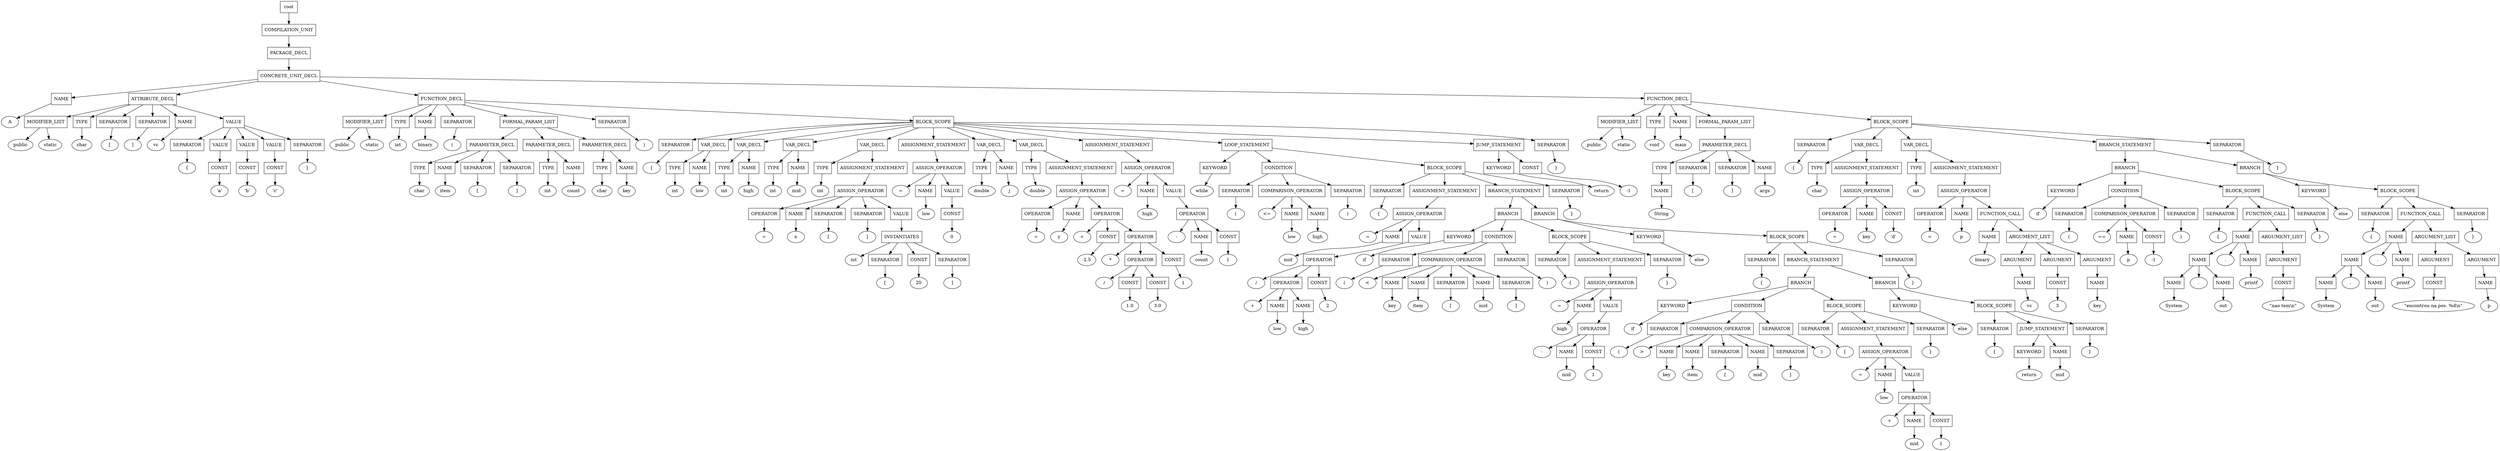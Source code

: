 digraph G {
	splines="TRUE";
	n_0 [label="root", shape="rectangle"]
	n_0 -> n_1
	n_1 [label="COMPILATION_UNIT", shape="rectangle"]
	n_1 -> n_2
	n_2 [label="PACKAGE_DECL", shape="rectangle"]
	n_2 -> n_3
	n_3 [label="CONCRETE_UNIT_DECL", shape="rectangle"]
	n_3 -> n_4
	n_4 [label="NAME", shape="rectangle"]
	n_4 -> n_8
	n_8 [label="A", shape="ellipse"]
	n_3 -> n_5
	n_5 [label="ATTRIBUTE_DECL", shape="rectangle"]
	n_5 -> n_9
	n_9 [label="MODIFIER_LIST", shape="rectangle"]
	n_9 -> n_27
	n_27 [label="public", shape="ellipse"]
	n_9 -> n_28
	n_28 [label="static", shape="ellipse"]
	n_5 -> n_10
	n_10 [label="TYPE", shape="rectangle"]
	n_10 -> n_29
	n_29 [label="char", shape="ellipse"]
	n_5 -> n_11
	n_11 [label="SEPARATOR", shape="rectangle"]
	n_11 -> n_30
	n_30 [label="[", shape="ellipse"]
	n_5 -> n_12
	n_12 [label="SEPARATOR", shape="rectangle"]
	n_12 -> n_31
	n_31 [label="]", shape="ellipse"]
	n_5 -> n_13
	n_13 [label="NAME", shape="rectangle"]
	n_13 -> n_32
	n_32 [label="vc", shape="ellipse"]
	n_5 -> n_14
	n_14 [label="VALUE", shape="rectangle"]
	n_14 -> n_33
	n_33 [label="SEPARATOR", shape="rectangle"]
	n_33 -> n_69
	n_69 [label="{", shape="ellipse"]
	n_14 -> n_34
	n_34 [label="VALUE", shape="rectangle"]
	n_34 -> n_70
	n_70 [label="CONST", shape="rectangle"]
	n_70 -> n_115
	n_115 [label="'a'", shape="ellipse"]
	n_14 -> n_35
	n_35 [label="VALUE", shape="rectangle"]
	n_35 -> n_71
	n_71 [label="CONST", shape="rectangle"]
	n_71 -> n_116
	n_116 [label="'b'", shape="ellipse"]
	n_14 -> n_36
	n_36 [label="VALUE", shape="rectangle"]
	n_36 -> n_72
	n_72 [label="CONST", shape="rectangle"]
	n_72 -> n_117
	n_117 [label="'c'", shape="ellipse"]
	n_14 -> n_37
	n_37 [label="SEPARATOR", shape="rectangle"]
	n_37 -> n_73
	n_73 [label="}", shape="ellipse"]
	n_3 -> n_6
	n_6 [label="FUNCTION_DECL", shape="rectangle"]
	n_6 -> n_15
	n_15 [label="MODIFIER_LIST", shape="rectangle"]
	n_15 -> n_38
	n_38 [label="public", shape="ellipse"]
	n_15 -> n_39
	n_39 [label="static", shape="ellipse"]
	n_6 -> n_16
	n_16 [label="TYPE", shape="rectangle"]
	n_16 -> n_40
	n_40 [label="int", shape="ellipse"]
	n_6 -> n_17
	n_17 [label="NAME", shape="rectangle"]
	n_17 -> n_41
	n_41 [label="binary", shape="ellipse"]
	n_6 -> n_18
	n_18 [label="SEPARATOR", shape="rectangle"]
	n_18 -> n_42
	n_42 [label="(", shape="ellipse"]
	n_6 -> n_19
	n_19 [label="FORMAL_PARAM_LIST", shape="rectangle"]
	n_19 -> n_43
	n_43 [label="PARAMETER_DECL", shape="rectangle"]
	n_43 -> n_74
	n_74 [label="TYPE", shape="rectangle"]
	n_74 -> n_118
	n_118 [label="char", shape="ellipse"]
	n_43 -> n_75
	n_75 [label="NAME", shape="rectangle"]
	n_75 -> n_119
	n_119 [label="item", shape="ellipse"]
	n_43 -> n_76
	n_76 [label="SEPARATOR", shape="rectangle"]
	n_76 -> n_120
	n_120 [label="[", shape="ellipse"]
	n_43 -> n_77
	n_77 [label="SEPARATOR", shape="rectangle"]
	n_77 -> n_121
	n_121 [label="]", shape="ellipse"]
	n_19 -> n_44
	n_44 [label="PARAMETER_DECL", shape="rectangle"]
	n_44 -> n_78
	n_78 [label="TYPE", shape="rectangle"]
	n_78 -> n_122
	n_122 [label="int", shape="ellipse"]
	n_44 -> n_79
	n_79 [label="NAME", shape="rectangle"]
	n_79 -> n_123
	n_123 [label="count", shape="ellipse"]
	n_19 -> n_45
	n_45 [label="PARAMETER_DECL", shape="rectangle"]
	n_45 -> n_80
	n_80 [label="TYPE", shape="rectangle"]
	n_80 -> n_124
	n_124 [label="char", shape="ellipse"]
	n_45 -> n_81
	n_81 [label="NAME", shape="rectangle"]
	n_81 -> n_125
	n_125 [label="key", shape="ellipse"]
	n_6 -> n_20
	n_20 [label="SEPARATOR", shape="rectangle"]
	n_20 -> n_46
	n_46 [label=")", shape="ellipse"]
	n_6 -> n_21
	n_21 [label="BLOCK_SCOPE", shape="rectangle"]
	n_21 -> n_47
	n_47 [label="SEPARATOR", shape="rectangle"]
	n_47 -> n_82
	n_82 [label="{", shape="ellipse"]
	n_21 -> n_48
	n_48 [label="VAR_DECL", shape="rectangle"]
	n_48 -> n_83
	n_83 [label="TYPE", shape="rectangle"]
	n_83 -> n_126
	n_126 [label="int", shape="ellipse"]
	n_48 -> n_84
	n_84 [label="NAME", shape="rectangle"]
	n_84 -> n_127
	n_127 [label="low", shape="ellipse"]
	n_21 -> n_49
	n_49 [label="VAR_DECL", shape="rectangle"]
	n_49 -> n_85
	n_85 [label="TYPE", shape="rectangle"]
	n_85 -> n_128
	n_128 [label="int", shape="ellipse"]
	n_49 -> n_86
	n_86 [label="NAME", shape="rectangle"]
	n_86 -> n_129
	n_129 [label="high", shape="ellipse"]
	n_21 -> n_50
	n_50 [label="VAR_DECL", shape="rectangle"]
	n_50 -> n_87
	n_87 [label="TYPE", shape="rectangle"]
	n_87 -> n_130
	n_130 [label="int", shape="ellipse"]
	n_50 -> n_88
	n_88 [label="NAME", shape="rectangle"]
	n_88 -> n_131
	n_131 [label="mid", shape="ellipse"]
	n_21 -> n_51
	n_51 [label="VAR_DECL", shape="rectangle"]
	n_51 -> n_89
	n_89 [label="TYPE", shape="rectangle"]
	n_89 -> n_132
	n_132 [label="int", shape="ellipse"]
	n_51 -> n_90
	n_90 [label="ASSIGNMENT_STATEMENT", shape="rectangle"]
	n_90 -> n_133
	n_133 [label="ASSIGN_OPERATOR", shape="rectangle"]
	n_133 -> n_167
	n_167 [label="OPERATOR", shape="rectangle"]
	n_167 -> n_207
	n_207 [label="=", shape="ellipse"]
	n_133 -> n_168
	n_168 [label="NAME", shape="rectangle"]
	n_168 -> n_208
	n_208 [label="x", shape="ellipse"]
	n_133 -> n_169
	n_169 [label="SEPARATOR", shape="rectangle"]
	n_169 -> n_209
	n_209 [label="[", shape="ellipse"]
	n_133 -> n_170
	n_170 [label="SEPARATOR", shape="rectangle"]
	n_170 -> n_210
	n_210 [label="]", shape="ellipse"]
	n_133 -> n_171
	n_171 [label="VALUE", shape="rectangle"]
	n_171 -> n_211
	n_211 [label="INSTANTIATES", shape="rectangle"]
	n_211 -> n_251
	n_251 [label="int", shape="ellipse"]
	n_211 -> n_252
	n_252 [label="SEPARATOR", shape="rectangle"]
	n_252 -> n_289
	n_289 [label="[", shape="ellipse"]
	n_211 -> n_253
	n_253 [label="CONST", shape="rectangle"]
	n_253 -> n_290
	n_290 [label="20", shape="ellipse"]
	n_211 -> n_254
	n_254 [label="SEPARATOR", shape="rectangle"]
	n_254 -> n_291
	n_291 [label="]", shape="ellipse"]
	n_21 -> n_52
	n_52 [label="ASSIGNMENT_STATEMENT", shape="rectangle"]
	n_52 -> n_91
	n_91 [label="ASSIGN_OPERATOR", shape="rectangle"]
	n_91 -> n_134
	n_134 [label="=", shape="ellipse"]
	n_91 -> n_135
	n_135 [label="NAME", shape="rectangle"]
	n_135 -> n_172
	n_172 [label="low", shape="ellipse"]
	n_91 -> n_136
	n_136 [label="VALUE", shape="rectangle"]
	n_136 -> n_173
	n_173 [label="CONST", shape="rectangle"]
	n_173 -> n_212
	n_212 [label="0", shape="ellipse"]
	n_21 -> n_53
	n_53 [label="VAR_DECL", shape="rectangle"]
	n_53 -> n_92
	n_92 [label="TYPE", shape="rectangle"]
	n_92 -> n_137
	n_137 [label="double", shape="ellipse"]
	n_53 -> n_93
	n_93 [label="NAME", shape="rectangle"]
	n_93 -> n_138
	n_138 [label="j", shape="ellipse"]
	n_21 -> n_54
	n_54 [label="VAR_DECL", shape="rectangle"]
	n_54 -> n_94
	n_94 [label="TYPE", shape="rectangle"]
	n_94 -> n_139
	n_139 [label="double", shape="ellipse"]
	n_54 -> n_95
	n_95 [label="ASSIGNMENT_STATEMENT", shape="rectangle"]
	n_95 -> n_140
	n_140 [label="ASSIGN_OPERATOR", shape="rectangle"]
	n_140 -> n_174
	n_174 [label="OPERATOR", shape="rectangle"]
	n_174 -> n_213
	n_213 [label="=", shape="ellipse"]
	n_140 -> n_175
	n_175 [label="NAME", shape="rectangle"]
	n_175 -> n_214
	n_214 [label="y", shape="ellipse"]
	n_140 -> n_176
	n_176 [label="OPERATOR", shape="rectangle"]
	n_176 -> n_215
	n_215 [label="+", shape="ellipse"]
	n_176 -> n_216
	n_216 [label="CONST", shape="rectangle"]
	n_216 -> n_255
	n_255 [label="-2.5", shape="ellipse"]
	n_176 -> n_217
	n_217 [label="OPERATOR", shape="rectangle"]
	n_217 -> n_256
	n_256 [label="*", shape="ellipse"]
	n_217 -> n_257
	n_257 [label="OPERATOR", shape="rectangle"]
	n_257 -> n_292
	n_292 [label="/", shape="ellipse"]
	n_257 -> n_293
	n_293 [label="CONST", shape="rectangle"]
	n_293 -> n_328
	n_328 [label="1.0", shape="ellipse"]
	n_257 -> n_294
	n_294 [label="CONST", shape="rectangle"]
	n_294 -> n_329
	n_329 [label="3.0", shape="ellipse"]
	n_217 -> n_258
	n_258 [label="CONST", shape="rectangle"]
	n_258 -> n_295
	n_295 [label="1", shape="ellipse"]
	n_21 -> n_55
	n_55 [label="ASSIGNMENT_STATEMENT", shape="rectangle"]
	n_55 -> n_96
	n_96 [label="ASSIGN_OPERATOR", shape="rectangle"]
	n_96 -> n_141
	n_141 [label="=", shape="ellipse"]
	n_96 -> n_142
	n_142 [label="NAME", shape="rectangle"]
	n_142 -> n_177
	n_177 [label="high", shape="ellipse"]
	n_96 -> n_143
	n_143 [label="VALUE", shape="rectangle"]
	n_143 -> n_178
	n_178 [label="OPERATOR", shape="rectangle"]
	n_178 -> n_218
	n_218 [label="-", shape="ellipse"]
	n_178 -> n_219
	n_219 [label="NAME", shape="rectangle"]
	n_219 -> n_259
	n_259 [label="count", shape="ellipse"]
	n_178 -> n_220
	n_220 [label="CONST", shape="rectangle"]
	n_220 -> n_260
	n_260 [label="1", shape="ellipse"]
	n_21 -> n_56
	n_56 [label="LOOP_STATEMENT", shape="rectangle"]
	n_56 -> n_97
	n_97 [label="KEYWORD", shape="rectangle"]
	n_97 -> n_144
	n_144 [label="while", shape="ellipse"]
	n_56 -> n_98
	n_98 [label="CONDITION", shape="rectangle"]
	n_98 -> n_145
	n_145 [label="SEPARATOR", shape="rectangle"]
	n_145 -> n_179
	n_179 [label="(", shape="ellipse"]
	n_98 -> n_146
	n_146 [label="COMPARISON_OPERATOR", shape="rectangle"]
	n_146 -> n_180
	n_180 [label="<=", shape="ellipse"]
	n_146 -> n_181
	n_181 [label="NAME", shape="rectangle"]
	n_181 -> n_221
	n_221 [label="low", shape="ellipse"]
	n_146 -> n_182
	n_182 [label="NAME", shape="rectangle"]
	n_182 -> n_222
	n_222 [label="high", shape="ellipse"]
	n_98 -> n_147
	n_147 [label="SEPARATOR", shape="rectangle"]
	n_147 -> n_183
	n_183 [label=")", shape="ellipse"]
	n_56 -> n_99
	n_99 [label="BLOCK_SCOPE", shape="rectangle"]
	n_99 -> n_148
	n_148 [label="SEPARATOR", shape="rectangle"]
	n_148 -> n_184
	n_184 [label="{", shape="ellipse"]
	n_99 -> n_149
	n_149 [label="ASSIGNMENT_STATEMENT", shape="rectangle"]
	n_149 -> n_185
	n_185 [label="ASSIGN_OPERATOR", shape="rectangle"]
	n_185 -> n_223
	n_223 [label="=", shape="ellipse"]
	n_185 -> n_224
	n_224 [label="NAME", shape="rectangle"]
	n_224 -> n_261
	n_261 [label="mid", shape="ellipse"]
	n_185 -> n_225
	n_225 [label="VALUE", shape="rectangle"]
	n_225 -> n_262
	n_262 [label="OPERATOR", shape="rectangle"]
	n_262 -> n_296
	n_296 [label="/", shape="ellipse"]
	n_262 -> n_297
	n_297 [label="OPERATOR", shape="rectangle"]
	n_297 -> n_330
	n_330 [label="+", shape="ellipse"]
	n_297 -> n_331
	n_331 [label="NAME", shape="rectangle"]
	n_331 -> n_357
	n_357 [label="low", shape="ellipse"]
	n_297 -> n_332
	n_332 [label="NAME", shape="rectangle"]
	n_332 -> n_358
	n_358 [label="high", shape="ellipse"]
	n_262 -> n_298
	n_298 [label="CONST", shape="rectangle"]
	n_298 -> n_333
	n_333 [label="2", shape="ellipse"]
	n_99 -> n_150
	n_150 [label="BRANCH_STATEMENT", shape="rectangle"]
	n_150 -> n_186
	n_186 [label="BRANCH", shape="rectangle"]
	n_186 -> n_226
	n_226 [label="KEYWORD", shape="rectangle"]
	n_226 -> n_263
	n_263 [label="if", shape="ellipse"]
	n_186 -> n_227
	n_227 [label="CONDITION", shape="rectangle"]
	n_227 -> n_264
	n_264 [label="SEPARATOR", shape="rectangle"]
	n_264 -> n_299
	n_299 [label="(", shape="ellipse"]
	n_227 -> n_265
	n_265 [label="COMPARISON_OPERATOR", shape="rectangle"]
	n_265 -> n_300
	n_300 [label="<", shape="ellipse"]
	n_265 -> n_301
	n_301 [label="NAME", shape="rectangle"]
	n_301 -> n_334
	n_334 [label="key", shape="ellipse"]
	n_265 -> n_302
	n_302 [label="NAME", shape="rectangle"]
	n_302 -> n_335
	n_335 [label="item", shape="ellipse"]
	n_265 -> n_303
	n_303 [label="SEPARATOR", shape="rectangle"]
	n_303 -> n_336
	n_336 [label="[", shape="ellipse"]
	n_265 -> n_304
	n_304 [label="NAME", shape="rectangle"]
	n_304 -> n_337
	n_337 [label="mid", shape="ellipse"]
	n_265 -> n_305
	n_305 [label="SEPARATOR", shape="rectangle"]
	n_305 -> n_338
	n_338 [label="]", shape="ellipse"]
	n_227 -> n_266
	n_266 [label="SEPARATOR", shape="rectangle"]
	n_266 -> n_306
	n_306 [label=")", shape="ellipse"]
	n_186 -> n_228
	n_228 [label="BLOCK_SCOPE", shape="rectangle"]
	n_228 -> n_267
	n_267 [label="SEPARATOR", shape="rectangle"]
	n_267 -> n_307
	n_307 [label="{", shape="ellipse"]
	n_228 -> n_268
	n_268 [label="ASSIGNMENT_STATEMENT", shape="rectangle"]
	n_268 -> n_308
	n_308 [label="ASSIGN_OPERATOR", shape="rectangle"]
	n_308 -> n_339
	n_339 [label="=", shape="ellipse"]
	n_308 -> n_340
	n_340 [label="NAME", shape="rectangle"]
	n_340 -> n_359
	n_359 [label="high", shape="ellipse"]
	n_308 -> n_341
	n_341 [label="VALUE", shape="rectangle"]
	n_341 -> n_360
	n_360 [label="OPERATOR", shape="rectangle"]
	n_360 -> n_372
	n_372 [label="-", shape="ellipse"]
	n_360 -> n_373
	n_373 [label="NAME", shape="rectangle"]
	n_373 -> n_390
	n_390 [label="mid", shape="ellipse"]
	n_360 -> n_374
	n_374 [label="CONST", shape="rectangle"]
	n_374 -> n_391
	n_391 [label="1", shape="ellipse"]
	n_228 -> n_269
	n_269 [label="SEPARATOR", shape="rectangle"]
	n_269 -> n_309
	n_309 [label="}", shape="ellipse"]
	n_150 -> n_187
	n_187 [label="BRANCH", shape="rectangle"]
	n_187 -> n_229
	n_229 [label="KEYWORD", shape="rectangle"]
	n_229 -> n_270
	n_270 [label="else", shape="ellipse"]
	n_187 -> n_230
	n_230 [label="BLOCK_SCOPE", shape="rectangle"]
	n_230 -> n_271
	n_271 [label="SEPARATOR", shape="rectangle"]
	n_271 -> n_310
	n_310 [label="{", shape="ellipse"]
	n_230 -> n_272
	n_272 [label="BRANCH_STATEMENT", shape="rectangle"]
	n_272 -> n_311
	n_311 [label="BRANCH", shape="rectangle"]
	n_311 -> n_342
	n_342 [label="KEYWORD", shape="rectangle"]
	n_342 -> n_361
	n_361 [label="if", shape="ellipse"]
	n_311 -> n_343
	n_343 [label="CONDITION", shape="rectangle"]
	n_343 -> n_362
	n_362 [label="SEPARATOR", shape="rectangle"]
	n_362 -> n_375
	n_375 [label="(", shape="ellipse"]
	n_343 -> n_363
	n_363 [label="COMPARISON_OPERATOR", shape="rectangle"]
	n_363 -> n_376
	n_376 [label=">", shape="ellipse"]
	n_363 -> n_377
	n_377 [label="NAME", shape="rectangle"]
	n_377 -> n_392
	n_392 [label="key", shape="ellipse"]
	n_363 -> n_378
	n_378 [label="NAME", shape="rectangle"]
	n_378 -> n_393
	n_393 [label="item", shape="ellipse"]
	n_363 -> n_379
	n_379 [label="SEPARATOR", shape="rectangle"]
	n_379 -> n_394
	n_394 [label="[", shape="ellipse"]
	n_363 -> n_380
	n_380 [label="NAME", shape="rectangle"]
	n_380 -> n_395
	n_395 [label="mid", shape="ellipse"]
	n_363 -> n_381
	n_381 [label="SEPARATOR", shape="rectangle"]
	n_381 -> n_396
	n_396 [label="]", shape="ellipse"]
	n_343 -> n_364
	n_364 [label="SEPARATOR", shape="rectangle"]
	n_364 -> n_382
	n_382 [label=")", shape="ellipse"]
	n_311 -> n_344
	n_344 [label="BLOCK_SCOPE", shape="rectangle"]
	n_344 -> n_365
	n_365 [label="SEPARATOR", shape="rectangle"]
	n_365 -> n_383
	n_383 [label="{", shape="ellipse"]
	n_344 -> n_366
	n_366 [label="ASSIGNMENT_STATEMENT", shape="rectangle"]
	n_366 -> n_384
	n_384 [label="ASSIGN_OPERATOR", shape="rectangle"]
	n_384 -> n_397
	n_397 [label="=", shape="ellipse"]
	n_384 -> n_398
	n_398 [label="NAME", shape="rectangle"]
	n_398 -> n_402
	n_402 [label="low", shape="ellipse"]
	n_384 -> n_399
	n_399 [label="VALUE", shape="rectangle"]
	n_399 -> n_403
	n_403 [label="OPERATOR", shape="rectangle"]
	n_403 -> n_404
	n_404 [label="+", shape="ellipse"]
	n_403 -> n_405
	n_405 [label="NAME", shape="rectangle"]
	n_405 -> n_407
	n_407 [label="mid", shape="ellipse"]
	n_403 -> n_406
	n_406 [label="CONST", shape="rectangle"]
	n_406 -> n_408
	n_408 [label="1", shape="ellipse"]
	n_344 -> n_367
	n_367 [label="SEPARATOR", shape="rectangle"]
	n_367 -> n_385
	n_385 [label="}", shape="ellipse"]
	n_272 -> n_312
	n_312 [label="BRANCH", shape="rectangle"]
	n_312 -> n_345
	n_345 [label="KEYWORD", shape="rectangle"]
	n_345 -> n_368
	n_368 [label="else", shape="ellipse"]
	n_312 -> n_346
	n_346 [label="BLOCK_SCOPE", shape="rectangle"]
	n_346 -> n_369
	n_369 [label="SEPARATOR", shape="rectangle"]
	n_369 -> n_386
	n_386 [label="{", shape="ellipse"]
	n_346 -> n_370
	n_370 [label="JUMP_STATEMENT", shape="rectangle"]
	n_370 -> n_387
	n_387 [label="KEYWORD", shape="rectangle"]
	n_387 -> n_400
	n_400 [label="return", shape="ellipse"]
	n_370 -> n_388
	n_388 [label="NAME", shape="rectangle"]
	n_388 -> n_401
	n_401 [label="mid", shape="ellipse"]
	n_346 -> n_371
	n_371 [label="SEPARATOR", shape="rectangle"]
	n_371 -> n_389
	n_389 [label="}", shape="ellipse"]
	n_230 -> n_273
	n_273 [label="SEPARATOR", shape="rectangle"]
	n_273 -> n_313
	n_313 [label="}", shape="ellipse"]
	n_99 -> n_151
	n_151 [label="SEPARATOR", shape="rectangle"]
	n_151 -> n_188
	n_188 [label="}", shape="ellipse"]
	n_21 -> n_57
	n_57 [label="JUMP_STATEMENT", shape="rectangle"]
	n_57 -> n_100
	n_100 [label="KEYWORD", shape="rectangle"]
	n_100 -> n_152
	n_152 [label="return", shape="ellipse"]
	n_57 -> n_101
	n_101 [label="CONST", shape="rectangle"]
	n_101 -> n_153
	n_153 [label="-1", shape="ellipse"]
	n_21 -> n_58
	n_58 [label="SEPARATOR", shape="rectangle"]
	n_58 -> n_102
	n_102 [label="}", shape="ellipse"]
	n_3 -> n_7
	n_7 [label="FUNCTION_DECL", shape="rectangle"]
	n_7 -> n_22
	n_22 [label="MODIFIER_LIST", shape="rectangle"]
	n_22 -> n_59
	n_59 [label="public", shape="ellipse"]
	n_22 -> n_60
	n_60 [label="static", shape="ellipse"]
	n_7 -> n_23
	n_23 [label="TYPE", shape="rectangle"]
	n_23 -> n_61
	n_61 [label="void", shape="ellipse"]
	n_7 -> n_24
	n_24 [label="NAME", shape="rectangle"]
	n_24 -> n_62
	n_62 [label="main", shape="ellipse"]
	n_7 -> n_25
	n_25 [label="FORMAL_PARAM_LIST", shape="rectangle"]
	n_25 -> n_63
	n_63 [label="PARAMETER_DECL", shape="rectangle"]
	n_63 -> n_103
	n_103 [label="TYPE", shape="rectangle"]
	n_103 -> n_154
	n_154 [label="NAME", shape="rectangle"]
	n_154 -> n_189
	n_189 [label="String", shape="ellipse"]
	n_63 -> n_104
	n_104 [label="SEPARATOR", shape="rectangle"]
	n_104 -> n_155
	n_155 [label="[", shape="ellipse"]
	n_63 -> n_105
	n_105 [label="SEPARATOR", shape="rectangle"]
	n_105 -> n_156
	n_156 [label="]", shape="ellipse"]
	n_63 -> n_106
	n_106 [label="NAME", shape="rectangle"]
	n_106 -> n_157
	n_157 [label="args", shape="ellipse"]
	n_7 -> n_26
	n_26 [label="BLOCK_SCOPE", shape="rectangle"]
	n_26 -> n_64
	n_64 [label="SEPARATOR", shape="rectangle"]
	n_64 -> n_107
	n_107 [label="{", shape="ellipse"]
	n_26 -> n_65
	n_65 [label="VAR_DECL", shape="rectangle"]
	n_65 -> n_108
	n_108 [label="TYPE", shape="rectangle"]
	n_108 -> n_158
	n_158 [label="char", shape="ellipse"]
	n_65 -> n_109
	n_109 [label="ASSIGNMENT_STATEMENT", shape="rectangle"]
	n_109 -> n_159
	n_159 [label="ASSIGN_OPERATOR", shape="rectangle"]
	n_159 -> n_190
	n_190 [label="OPERATOR", shape="rectangle"]
	n_190 -> n_231
	n_231 [label="=", shape="ellipse"]
	n_159 -> n_191
	n_191 [label="NAME", shape="rectangle"]
	n_191 -> n_232
	n_232 [label="key", shape="ellipse"]
	n_159 -> n_192
	n_192 [label="CONST", shape="rectangle"]
	n_192 -> n_233
	n_233 [label="'d'", shape="ellipse"]
	n_26 -> n_66
	n_66 [label="VAR_DECL", shape="rectangle"]
	n_66 -> n_110
	n_110 [label="TYPE", shape="rectangle"]
	n_110 -> n_160
	n_160 [label="int", shape="ellipse"]
	n_66 -> n_111
	n_111 [label="ASSIGNMENT_STATEMENT", shape="rectangle"]
	n_111 -> n_161
	n_161 [label="ASSIGN_OPERATOR", shape="rectangle"]
	n_161 -> n_193
	n_193 [label="OPERATOR", shape="rectangle"]
	n_193 -> n_234
	n_234 [label="=", shape="ellipse"]
	n_161 -> n_194
	n_194 [label="NAME", shape="rectangle"]
	n_194 -> n_235
	n_235 [label="p", shape="ellipse"]
	n_161 -> n_195
	n_195 [label="FUNCTION_CALL", shape="rectangle"]
	n_195 -> n_236
	n_236 [label="NAME", shape="rectangle"]
	n_236 -> n_274
	n_274 [label="binary", shape="ellipse"]
	n_195 -> n_237
	n_237 [label="ARGUMENT_LIST", shape="rectangle"]
	n_237 -> n_275
	n_275 [label="ARGUMENT", shape="rectangle"]
	n_275 -> n_314
	n_314 [label="NAME", shape="rectangle"]
	n_314 -> n_347
	n_347 [label="vc", shape="ellipse"]
	n_237 -> n_276
	n_276 [label="ARGUMENT", shape="rectangle"]
	n_276 -> n_315
	n_315 [label="CONST", shape="rectangle"]
	n_315 -> n_348
	n_348 [label="3", shape="ellipse"]
	n_237 -> n_277
	n_277 [label="ARGUMENT", shape="rectangle"]
	n_277 -> n_316
	n_316 [label="NAME", shape="rectangle"]
	n_316 -> n_349
	n_349 [label="key", shape="ellipse"]
	n_26 -> n_67
	n_67 [label="BRANCH_STATEMENT", shape="rectangle"]
	n_67 -> n_112
	n_112 [label="BRANCH", shape="rectangle"]
	n_112 -> n_162
	n_162 [label="KEYWORD", shape="rectangle"]
	n_162 -> n_196
	n_196 [label="if", shape="ellipse"]
	n_112 -> n_163
	n_163 [label="CONDITION", shape="rectangle"]
	n_163 -> n_197
	n_197 [label="SEPARATOR", shape="rectangle"]
	n_197 -> n_238
	n_238 [label="(", shape="ellipse"]
	n_163 -> n_198
	n_198 [label="COMPARISON_OPERATOR", shape="rectangle"]
	n_198 -> n_239
	n_239 [label="==", shape="ellipse"]
	n_198 -> n_240
	n_240 [label="NAME", shape="rectangle"]
	n_240 -> n_278
	n_278 [label="p", shape="ellipse"]
	n_198 -> n_241
	n_241 [label="CONST", shape="rectangle"]
	n_241 -> n_279
	n_279 [label="-1", shape="ellipse"]
	n_163 -> n_199
	n_199 [label="SEPARATOR", shape="rectangle"]
	n_199 -> n_242
	n_242 [label=")", shape="ellipse"]
	n_112 -> n_164
	n_164 [label="BLOCK_SCOPE", shape="rectangle"]
	n_164 -> n_200
	n_200 [label="SEPARATOR", shape="rectangle"]
	n_200 -> n_243
	n_243 [label="{", shape="ellipse"]
	n_164 -> n_201
	n_201 [label="FUNCTION_CALL", shape="rectangle"]
	n_201 -> n_244
	n_244 [label="NAME", shape="rectangle"]
	n_244 -> n_280
	n_280 [label="NAME", shape="rectangle"]
	n_280 -> n_317
	n_317 [label="NAME", shape="rectangle"]
	n_317 -> n_350
	n_350 [label="System", shape="ellipse"]
	n_280 -> n_318
	n_318 [label=".", shape="ellipse"]
	n_280 -> n_319
	n_319 [label="NAME", shape="rectangle"]
	n_319 -> n_351
	n_351 [label="out", shape="ellipse"]
	n_244 -> n_281
	n_281 [label=".", shape="ellipse"]
	n_244 -> n_282
	n_282 [label="NAME", shape="rectangle"]
	n_282 -> n_320
	n_320 [label="printf", shape="ellipse"]
	n_201 -> n_245
	n_245 [label="ARGUMENT_LIST", shape="rectangle"]
	n_245 -> n_283
	n_283 [label="ARGUMENT", shape="rectangle"]
	n_283 -> n_321
	n_321 [label="CONST", shape="rectangle"]
	n_321 -> n_352
	n_352 [label="\"nao tem\\n\"", shape="ellipse"]
	n_164 -> n_202
	n_202 [label="SEPARATOR", shape="rectangle"]
	n_202 -> n_246
	n_246 [label="}", shape="ellipse"]
	n_67 -> n_113
	n_113 [label="BRANCH", shape="rectangle"]
	n_113 -> n_165
	n_165 [label="KEYWORD", shape="rectangle"]
	n_165 -> n_203
	n_203 [label="else", shape="ellipse"]
	n_113 -> n_166
	n_166 [label="BLOCK_SCOPE", shape="rectangle"]
	n_166 -> n_204
	n_204 [label="SEPARATOR", shape="rectangle"]
	n_204 -> n_247
	n_247 [label="{", shape="ellipse"]
	n_166 -> n_205
	n_205 [label="FUNCTION_CALL", shape="rectangle"]
	n_205 -> n_248
	n_248 [label="NAME", shape="rectangle"]
	n_248 -> n_284
	n_284 [label="NAME", shape="rectangle"]
	n_284 -> n_322
	n_322 [label="NAME", shape="rectangle"]
	n_322 -> n_353
	n_353 [label="System", shape="ellipse"]
	n_284 -> n_323
	n_323 [label=".", shape="ellipse"]
	n_284 -> n_324
	n_324 [label="NAME", shape="rectangle"]
	n_324 -> n_354
	n_354 [label="out", shape="ellipse"]
	n_248 -> n_285
	n_285 [label=".", shape="ellipse"]
	n_248 -> n_286
	n_286 [label="NAME", shape="rectangle"]
	n_286 -> n_325
	n_325 [label="printf", shape="ellipse"]
	n_205 -> n_249
	n_249 [label="ARGUMENT_LIST", shape="rectangle"]
	n_249 -> n_287
	n_287 [label="ARGUMENT", shape="rectangle"]
	n_287 -> n_326
	n_326 [label="CONST", shape="rectangle"]
	n_326 -> n_355
	n_355 [label="\"encontrou na pos. %d\\n\"", shape="ellipse"]
	n_249 -> n_288
	n_288 [label="ARGUMENT", shape="rectangle"]
	n_288 -> n_327
	n_327 [label="NAME", shape="rectangle"]
	n_327 -> n_356
	n_356 [label="p", shape="ellipse"]
	n_166 -> n_206
	n_206 [label="SEPARATOR", shape="rectangle"]
	n_206 -> n_250
	n_250 [label="}", shape="ellipse"]
	n_26 -> n_68
	n_68 [label="SEPARATOR", shape="rectangle"]
	n_68 -> n_114
	n_114 [label="}", shape="ellipse"]
}